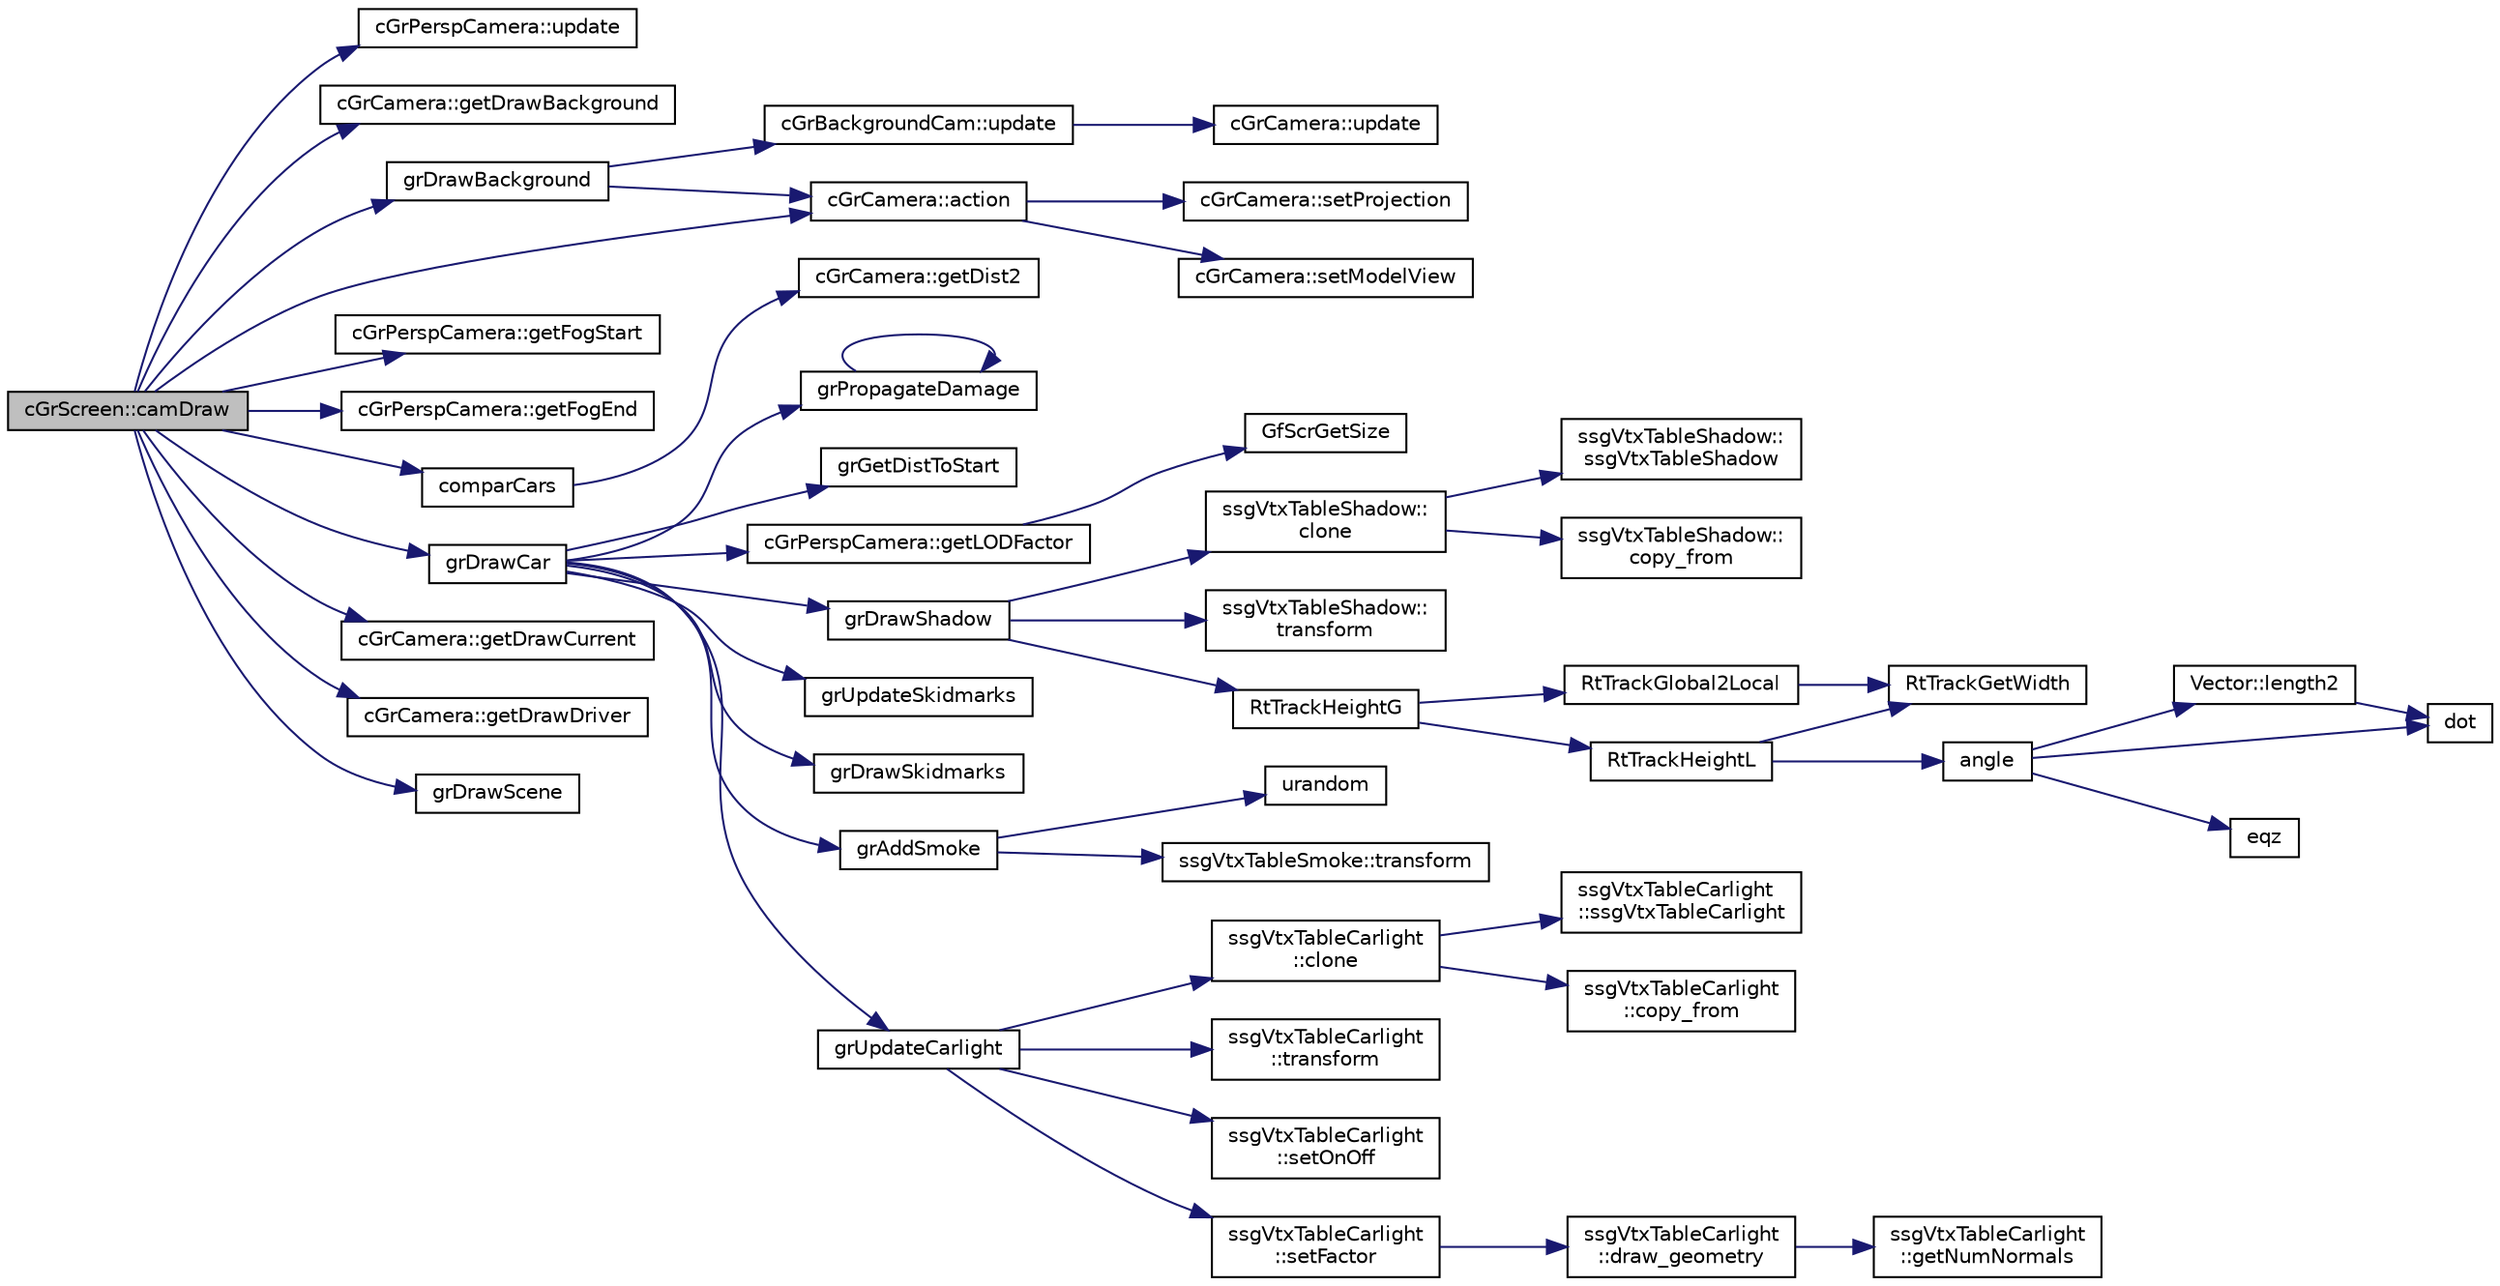 digraph "cGrScreen::camDraw"
{
  edge [fontname="Helvetica",fontsize="10",labelfontname="Helvetica",labelfontsize="10"];
  node [fontname="Helvetica",fontsize="10",shape=record];
  rankdir="LR";
  Node1 [label="cGrScreen::camDraw",height=0.2,width=0.4,color="black", fillcolor="grey75", style="filled", fontcolor="black"];
  Node1 -> Node2 [color="midnightblue",fontsize="10",style="solid",fontname="Helvetica"];
  Node2 [label="cGrPerspCamera::update",height=0.2,width=0.4,color="black", fillcolor="white", style="filled",URL="$classc_gr_persp_camera.html#aa3a989f3bacb9f838b9e8006ed58c7af"];
  Node1 -> Node3 [color="midnightblue",fontsize="10",style="solid",fontname="Helvetica"];
  Node3 [label="cGrCamera::getDrawBackground",height=0.2,width=0.4,color="black", fillcolor="white", style="filled",URL="$classc_gr_camera.html#a9e04cc8566dae246a79fab6f9713c777"];
  Node1 -> Node4 [color="midnightblue",fontsize="10",style="solid",fontname="Helvetica"];
  Node4 [label="grDrawBackground",height=0.2,width=0.4,color="black", fillcolor="white", style="filled",URL="$grscene_8cpp.html#a77cc68cca4b20b1903099a304eafe8a9"];
  Node4 -> Node5 [color="midnightblue",fontsize="10",style="solid",fontname="Helvetica"];
  Node5 [label="cGrBackgroundCam::update",height=0.2,width=0.4,color="black", fillcolor="white", style="filled",URL="$classc_gr_background_cam.html#aff4217e48aa526ba998d9520cf330215"];
  Node5 -> Node6 [color="midnightblue",fontsize="10",style="solid",fontname="Helvetica"];
  Node6 [label="cGrCamera::update",height=0.2,width=0.4,color="black", fillcolor="white", style="filled",URL="$classc_gr_camera.html#aec7fce09650f5b3f65a4974f7414ee97"];
  Node4 -> Node7 [color="midnightblue",fontsize="10",style="solid",fontname="Helvetica"];
  Node7 [label="cGrCamera::action",height=0.2,width=0.4,color="black", fillcolor="white", style="filled",URL="$classc_gr_camera.html#a16f20a8a96b32600acbd931b1426e4c8"];
  Node7 -> Node8 [color="midnightblue",fontsize="10",style="solid",fontname="Helvetica"];
  Node8 [label="cGrCamera::setProjection",height=0.2,width=0.4,color="black", fillcolor="white", style="filled",URL="$classc_gr_camera.html#a1a9421956cfd8de7a0766016af71145d"];
  Node7 -> Node9 [color="midnightblue",fontsize="10",style="solid",fontname="Helvetica"];
  Node9 [label="cGrCamera::setModelView",height=0.2,width=0.4,color="black", fillcolor="white", style="filled",URL="$classc_gr_camera.html#a80bc5bc9119331cdd2925857fdb1ad92"];
  Node1 -> Node7 [color="midnightblue",fontsize="10",style="solid",fontname="Helvetica"];
  Node1 -> Node10 [color="midnightblue",fontsize="10",style="solid",fontname="Helvetica"];
  Node10 [label="cGrPerspCamera::getFogStart",height=0.2,width=0.4,color="black", fillcolor="white", style="filled",URL="$classc_gr_persp_camera.html#a0535aa2b8b240fc263975c454d2649aa"];
  Node1 -> Node11 [color="midnightblue",fontsize="10",style="solid",fontname="Helvetica"];
  Node11 [label="cGrPerspCamera::getFogEnd",height=0.2,width=0.4,color="black", fillcolor="white", style="filled",URL="$classc_gr_persp_camera.html#a7108dac8bac78029edb006c292d8e883"];
  Node1 -> Node12 [color="midnightblue",fontsize="10",style="solid",fontname="Helvetica"];
  Node12 [label="comparCars",height=0.2,width=0.4,color="black", fillcolor="white", style="filled",URL="$grscreen_8cpp.html#a1a75e33b6902f4854162cb3824bd8f0f"];
  Node12 -> Node13 [color="midnightblue",fontsize="10",style="solid",fontname="Helvetica"];
  Node13 [label="cGrCamera::getDist2",height=0.2,width=0.4,color="black", fillcolor="white", style="filled",URL="$classc_gr_camera.html#a7b8a37d9edf5bc9fe153aafa49b8cfe3"];
  Node1 -> Node14 [color="midnightblue",fontsize="10",style="solid",fontname="Helvetica"];
  Node14 [label="grDrawCar",height=0.2,width=0.4,color="black", fillcolor="white", style="filled",URL="$grcar_8cpp.html#ae2416e0542c9a77589aa3d42cf00af44"];
  Node14 -> Node15 [color="midnightblue",fontsize="10",style="solid",fontname="Helvetica"];
  Node15 [label="grPropagateDamage",height=0.2,width=0.4,color="black", fillcolor="white", style="filled",URL="$grcar_8cpp.html#a4463ccc1d2888226257ea277e8014f5f"];
  Node15 -> Node15 [color="midnightblue",fontsize="10",style="solid",fontname="Helvetica"];
  Node14 -> Node16 [color="midnightblue",fontsize="10",style="solid",fontname="Helvetica"];
  Node16 [label="grGetDistToStart",height=0.2,width=0.4,color="black", fillcolor="white", style="filled",URL="$grcar_8cpp.html#ac2cca6e20ad6a7e3f048ba71952c3cd0"];
  Node14 -> Node17 [color="midnightblue",fontsize="10",style="solid",fontname="Helvetica"];
  Node17 [label="cGrPerspCamera::getLODFactor",height=0.2,width=0.4,color="black", fillcolor="white", style="filled",URL="$classc_gr_persp_camera.html#ac11b7875c0e6fe93c2491bdb780e188f"];
  Node17 -> Node18 [color="midnightblue",fontsize="10",style="solid",fontname="Helvetica"];
  Node18 [label="GfScrGetSize",height=0.2,width=0.4,color="black", fillcolor="white", style="filled",URL="$group__screen.html#gadcb66ba3f12ba1cb4c98367898c7f432",tooltip="Get the screen and viewport sizes. "];
  Node14 -> Node19 [color="midnightblue",fontsize="10",style="solid",fontname="Helvetica"];
  Node19 [label="grDrawShadow",height=0.2,width=0.4,color="black", fillcolor="white", style="filled",URL="$grcar_8cpp.html#a1be041df5ef94793936856b630d981ec"];
  Node19 -> Node20 [color="midnightblue",fontsize="10",style="solid",fontname="Helvetica"];
  Node20 [label="ssgVtxTableShadow::\lclone",height=0.2,width=0.4,color="black", fillcolor="white", style="filled",URL="$classssg_vtx_table_shadow.html#a8f35f163c4d934da59e25ba2a3fb9d8f"];
  Node20 -> Node21 [color="midnightblue",fontsize="10",style="solid",fontname="Helvetica"];
  Node21 [label="ssgVtxTableShadow::\lssgVtxTableShadow",height=0.2,width=0.4,color="black", fillcolor="white", style="filled",URL="$classssg_vtx_table_shadow.html#afd3ffc092f9459003a86c8afb86c9be9"];
  Node20 -> Node22 [color="midnightblue",fontsize="10",style="solid",fontname="Helvetica"];
  Node22 [label="ssgVtxTableShadow::\lcopy_from",height=0.2,width=0.4,color="black", fillcolor="white", style="filled",URL="$classssg_vtx_table_shadow.html#a67383d5a2c7f8191844c25704b4063d6"];
  Node19 -> Node23 [color="midnightblue",fontsize="10",style="solid",fontname="Helvetica"];
  Node23 [label="ssgVtxTableShadow::\ltransform",height=0.2,width=0.4,color="black", fillcolor="white", style="filled",URL="$classssg_vtx_table_shadow.html#af0ca0509de24d2bb1f729838682e0684"];
  Node19 -> Node24 [color="midnightblue",fontsize="10",style="solid",fontname="Helvetica"];
  Node24 [label="RtTrackHeightG",height=0.2,width=0.4,color="black", fillcolor="white", style="filled",URL="$group__tracktools.html#gab1171b7a412df276af2ec43fdd0164a2",tooltip="Returns the absolute height in meters of the road at the Global position (segment, X, Y) "];
  Node24 -> Node25 [color="midnightblue",fontsize="10",style="solid",fontname="Helvetica"];
  Node25 [label="RtTrackGlobal2Local",height=0.2,width=0.4,color="black", fillcolor="white", style="filled",URL="$group__tracktools.html#ga509849d5ba2f03242f844ee60955912e",tooltip="Convert a Global (segment, X, Y) position into a Local one (segment, toRight, toStart)The segment in ..."];
  Node25 -> Node26 [color="midnightblue",fontsize="10",style="solid",fontname="Helvetica"];
  Node26 [label="RtTrackGetWidth",height=0.2,width=0.4,color="black", fillcolor="white", style="filled",URL="$group__tracktools.html#gaad9f106cbe7a2cca8e5e12976540f256",tooltip="Get the track width at the specified point. "];
  Node24 -> Node27 [color="midnightblue",fontsize="10",style="solid",fontname="Helvetica"];
  Node27 [label="RtTrackHeightL",height=0.2,width=0.4,color="black", fillcolor="white", style="filled",URL="$group__tracktools.html#ga5785af2d8c1b3cfedc38236ba44e99d3",tooltip="Returns the absolute height in meters of the road at the Local position p. "];
  Node27 -> Node26 [color="midnightblue",fontsize="10",style="solid",fontname="Helvetica"];
  Node27 -> Node28 [color="midnightblue",fontsize="10",style="solid",fontname="Helvetica"];
  Node28 [label="angle",height=0.2,width=0.4,color="black", fillcolor="white", style="filled",URL="$_vector_8h.html#a89bfaa91624932a756c037fa383bc0ae"];
  Node28 -> Node29 [color="midnightblue",fontsize="10",style="solid",fontname="Helvetica"];
  Node29 [label="Vector::length2",height=0.2,width=0.4,color="black", fillcolor="white", style="filled",URL="$class_vector.html#a8677c48cf107765986e71cd2f23b1b0f"];
  Node29 -> Node30 [color="midnightblue",fontsize="10",style="solid",fontname="Helvetica"];
  Node30 [label="dot",height=0.2,width=0.4,color="black", fillcolor="white", style="filled",URL="$_vector_8h.html#a4e9a20e9955e34afdb3659d68f6935c8"];
  Node28 -> Node31 [color="midnightblue",fontsize="10",style="solid",fontname="Helvetica"];
  Node31 [label="eqz",height=0.2,width=0.4,color="black", fillcolor="white", style="filled",URL="$_basic_8h.html#a665ec20bb54e4ac38c9068f7d18893d2"];
  Node28 -> Node30 [color="midnightblue",fontsize="10",style="solid",fontname="Helvetica"];
  Node14 -> Node32 [color="midnightblue",fontsize="10",style="solid",fontname="Helvetica"];
  Node32 [label="grUpdateSkidmarks",height=0.2,width=0.4,color="black", fillcolor="white", style="filled",URL="$grskidmarks_8cpp.html#a244e17ddae4263edc0b25ce9aacd5dc2",tooltip="update if necessary the skidmarks for a car "];
  Node14 -> Node33 [color="midnightblue",fontsize="10",style="solid",fontname="Helvetica"];
  Node33 [label="grDrawSkidmarks",height=0.2,width=0.4,color="black", fillcolor="white", style="filled",URL="$grskidmarks_8cpp.html#a6b30e6f2fad69644610457798cab7603"];
  Node14 -> Node34 [color="midnightblue",fontsize="10",style="solid",fontname="Helvetica"];
  Node34 [label="grAddSmoke",height=0.2,width=0.4,color="black", fillcolor="white", style="filled",URL="$grsmoke_8cpp.html#ad805d5e07dd64b7717385bc3e0a92dd3"];
  Node34 -> Node35 [color="midnightblue",fontsize="10",style="solid",fontname="Helvetica"];
  Node35 [label="urandom",height=0.2,width=0.4,color="black", fillcolor="white", style="filled",URL="$_distribution_8cpp.html#a5d688d70363408aef33fdb9bea5f7d50"];
  Node34 -> Node36 [color="midnightblue",fontsize="10",style="solid",fontname="Helvetica"];
  Node36 [label="ssgVtxTableSmoke::transform",height=0.2,width=0.4,color="black", fillcolor="white", style="filled",URL="$classssg_vtx_table_smoke.html#a835579c8b04f2d004d6d5bdeb6c7fad2"];
  Node14 -> Node37 [color="midnightblue",fontsize="10",style="solid",fontname="Helvetica"];
  Node37 [label="grUpdateCarlight",height=0.2,width=0.4,color="black", fillcolor="white", style="filled",URL="$grcarlight_8cpp.html#a06a9d76075638916f14db92f7f4d27c3"];
  Node37 -> Node38 [color="midnightblue",fontsize="10",style="solid",fontname="Helvetica"];
  Node38 [label="ssgVtxTableCarlight\l::clone",height=0.2,width=0.4,color="black", fillcolor="white", style="filled",URL="$classssg_vtx_table_carlight.html#a16ac9f4362d3094e7170e1a35793f252"];
  Node38 -> Node39 [color="midnightblue",fontsize="10",style="solid",fontname="Helvetica"];
  Node39 [label="ssgVtxTableCarlight\l::ssgVtxTableCarlight",height=0.2,width=0.4,color="black", fillcolor="white", style="filled",URL="$classssg_vtx_table_carlight.html#a12f3cc7686028639d99f48e8f8318bba"];
  Node38 -> Node40 [color="midnightblue",fontsize="10",style="solid",fontname="Helvetica"];
  Node40 [label="ssgVtxTableCarlight\l::copy_from",height=0.2,width=0.4,color="black", fillcolor="white", style="filled",URL="$classssg_vtx_table_carlight.html#aec7b986d2249d05cf405531c578fc841"];
  Node37 -> Node41 [color="midnightblue",fontsize="10",style="solid",fontname="Helvetica"];
  Node41 [label="ssgVtxTableCarlight\l::transform",height=0.2,width=0.4,color="black", fillcolor="white", style="filled",URL="$classssg_vtx_table_carlight.html#a8720af18bde22d5e251b63c7eef542f2"];
  Node37 -> Node42 [color="midnightblue",fontsize="10",style="solid",fontname="Helvetica"];
  Node42 [label="ssgVtxTableCarlight\l::setOnOff",height=0.2,width=0.4,color="black", fillcolor="white", style="filled",URL="$classssg_vtx_table_carlight.html#afc618cc243329c96bc65c69eff761f33"];
  Node37 -> Node43 [color="midnightblue",fontsize="10",style="solid",fontname="Helvetica"];
  Node43 [label="ssgVtxTableCarlight\l::setFactor",height=0.2,width=0.4,color="black", fillcolor="white", style="filled",URL="$classssg_vtx_table_carlight.html#a61c8662fab79ad9c1ca40b60ec793644"];
  Node43 -> Node44 [color="midnightblue",fontsize="10",style="solid",fontname="Helvetica"];
  Node44 [label="ssgVtxTableCarlight\l::draw_geometry",height=0.2,width=0.4,color="black", fillcolor="white", style="filled",URL="$classssg_vtx_table_carlight.html#ad3c3b6b38c9455e35acf7de6543f676c"];
  Node44 -> Node45 [color="midnightblue",fontsize="10",style="solid",fontname="Helvetica"];
  Node45 [label="ssgVtxTableCarlight\l::getNumNormals",height=0.2,width=0.4,color="black", fillcolor="white", style="filled",URL="$classssg_vtx_table_carlight.html#acee7edc58b2ee41bb2e353a8f615e0ce"];
  Node1 -> Node46 [color="midnightblue",fontsize="10",style="solid",fontname="Helvetica"];
  Node46 [label="cGrCamera::getDrawCurrent",height=0.2,width=0.4,color="black", fillcolor="white", style="filled",URL="$classc_gr_camera.html#ac1e0b3802aad3942a64fad6d3a9c11f5"];
  Node1 -> Node47 [color="midnightblue",fontsize="10",style="solid",fontname="Helvetica"];
  Node47 [label="cGrCamera::getDrawDriver",height=0.2,width=0.4,color="black", fillcolor="white", style="filled",URL="$classc_gr_camera.html#ae5dd88184abe8d8ce2be5189b2c0ce7d"];
  Node1 -> Node48 [color="midnightblue",fontsize="10",style="solid",fontname="Helvetica"];
  Node48 [label="grDrawScene",height=0.2,width=0.4,color="black", fillcolor="white", style="filled",URL="$grscene_8cpp.html#aef43d464ff8fd44eb47df72dc038dfb4"];
}
